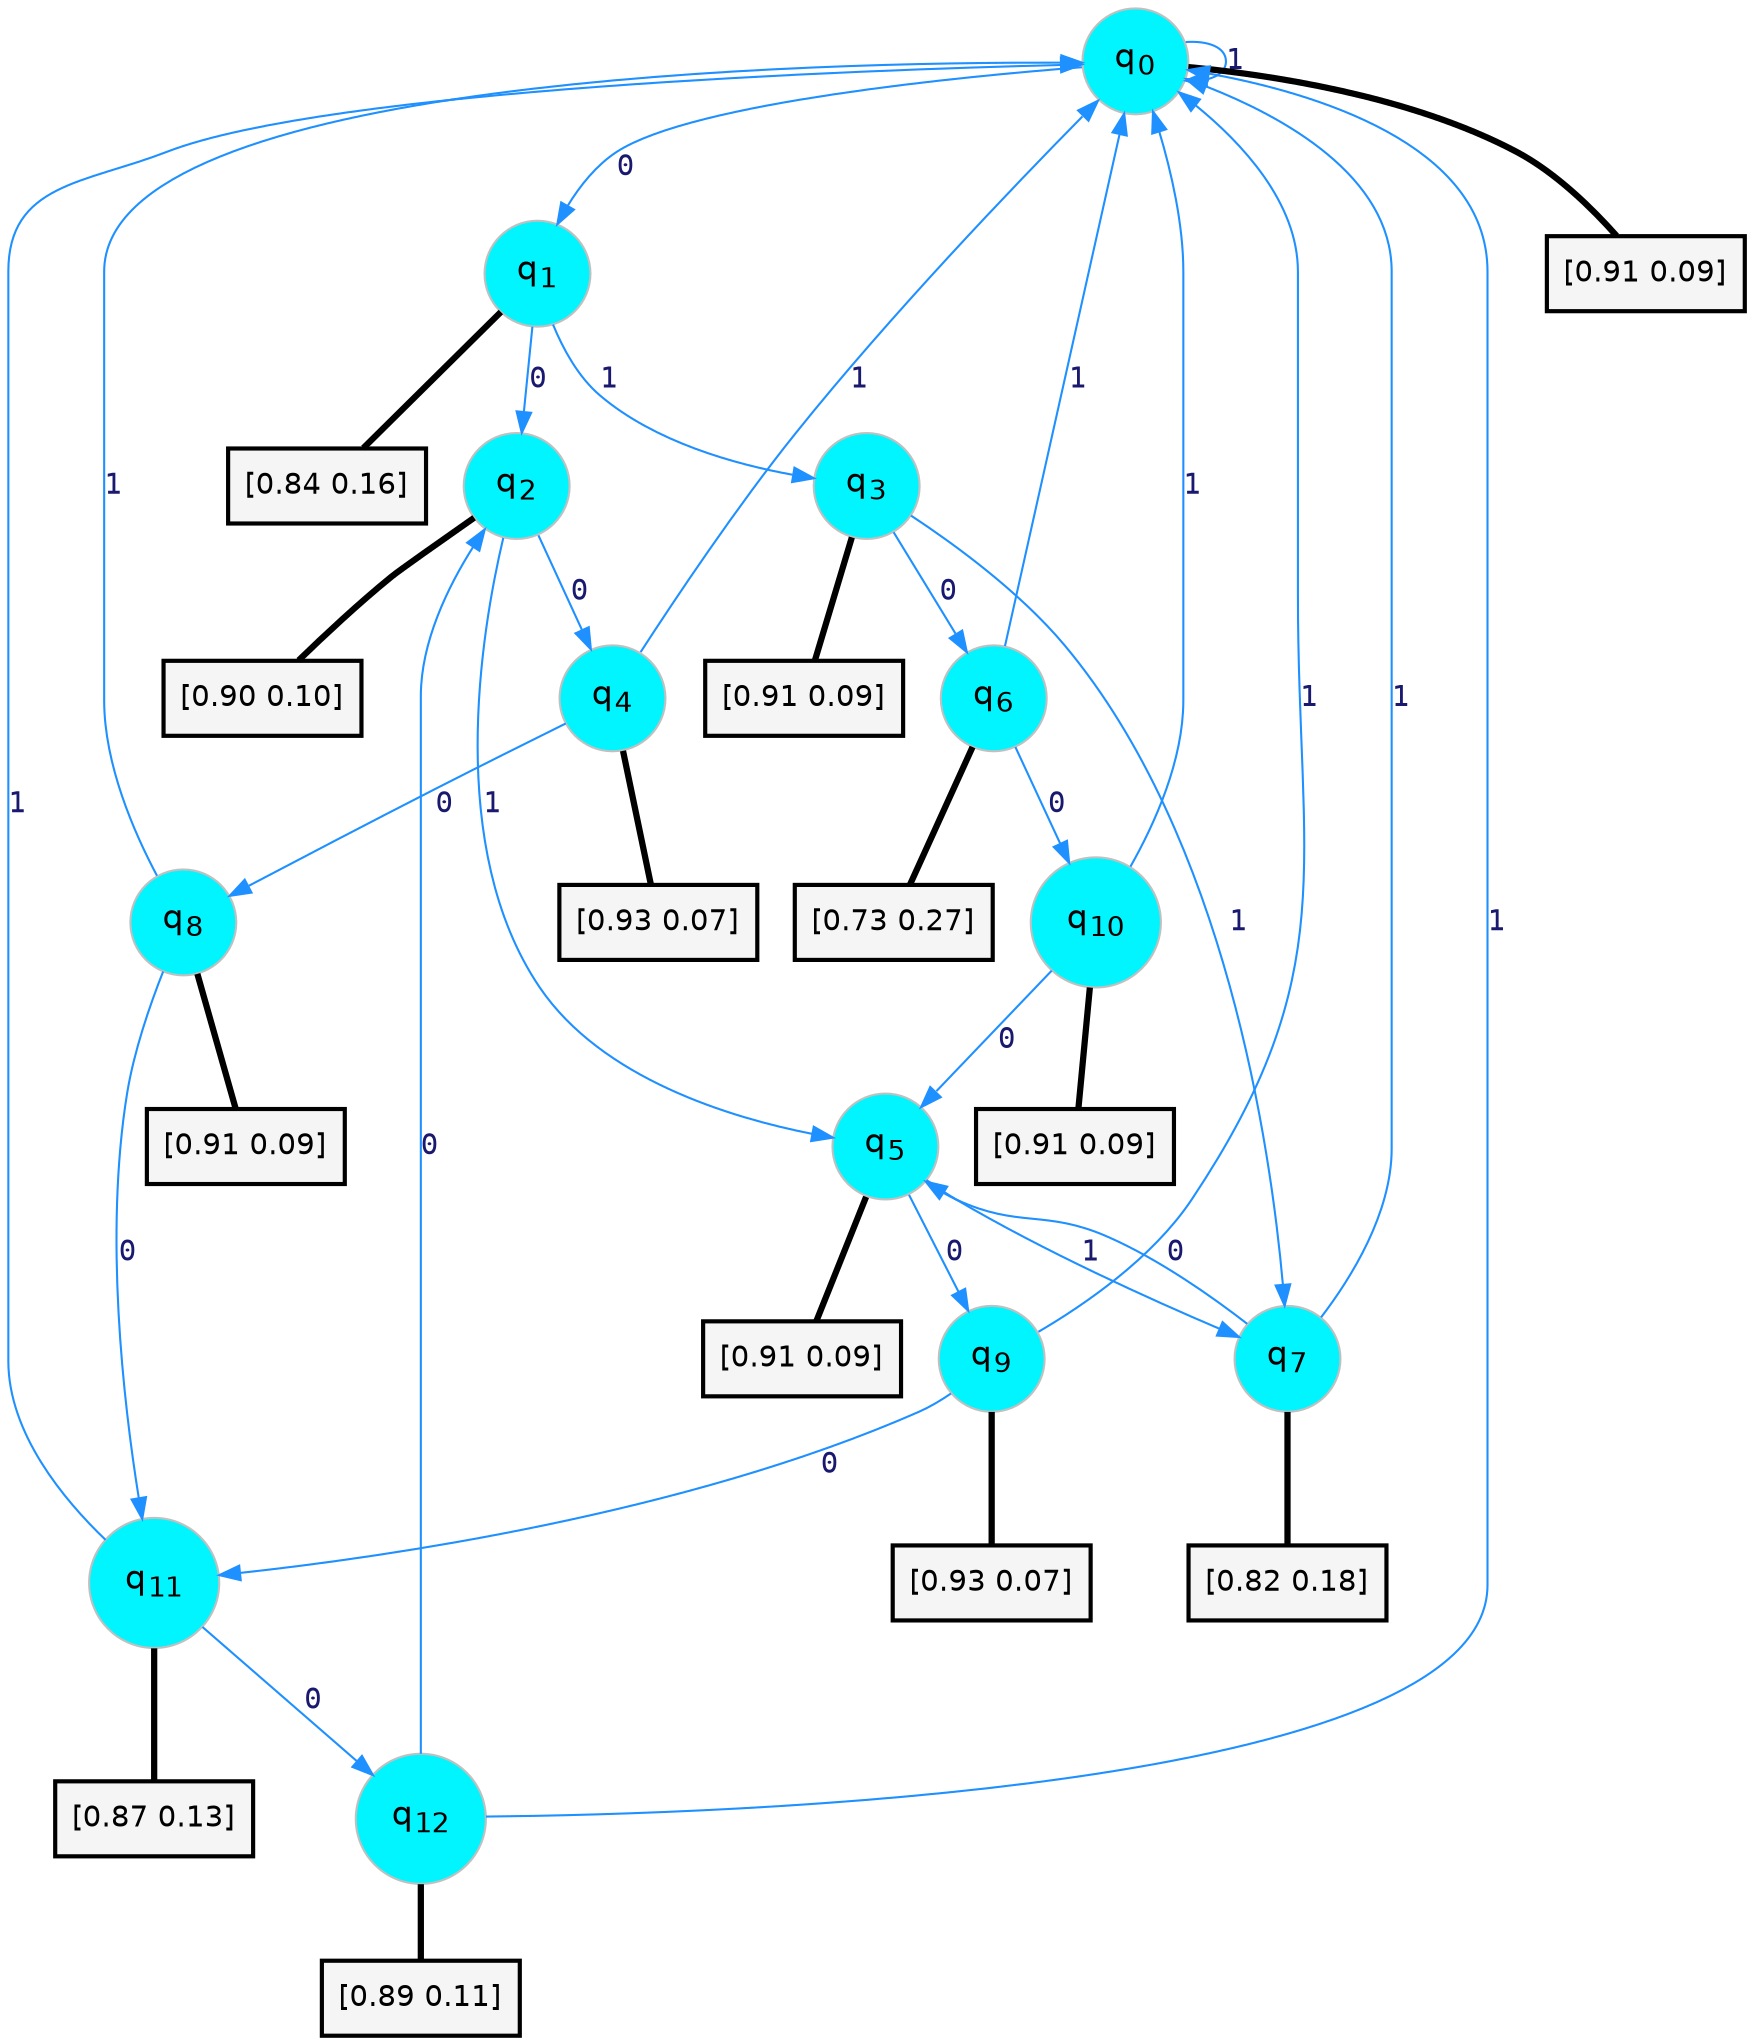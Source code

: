 digraph G {
graph [
bgcolor=transparent, dpi=300, rankdir=TD, size="40,25"];
node [
color=gray, fillcolor=turquoise1, fontcolor=black, fontname=Helvetica, fontsize=16, fontweight=bold, shape=circle, style=filled];
edge [
arrowsize=1, color=dodgerblue1, fontcolor=midnightblue, fontname=courier, fontweight=bold, penwidth=1, style=solid, weight=20];
0[label=<q<SUB>0</SUB>>];
1[label=<q<SUB>1</SUB>>];
2[label=<q<SUB>2</SUB>>];
3[label=<q<SUB>3</SUB>>];
4[label=<q<SUB>4</SUB>>];
5[label=<q<SUB>5</SUB>>];
6[label=<q<SUB>6</SUB>>];
7[label=<q<SUB>7</SUB>>];
8[label=<q<SUB>8</SUB>>];
9[label=<q<SUB>9</SUB>>];
10[label=<q<SUB>10</SUB>>];
11[label=<q<SUB>11</SUB>>];
12[label=<q<SUB>12</SUB>>];
13[label="[0.91 0.09]", shape=box,fontcolor=black, fontname=Helvetica, fontsize=14, penwidth=2, fillcolor=whitesmoke,color=black];
14[label="[0.84 0.16]", shape=box,fontcolor=black, fontname=Helvetica, fontsize=14, penwidth=2, fillcolor=whitesmoke,color=black];
15[label="[0.90 0.10]", shape=box,fontcolor=black, fontname=Helvetica, fontsize=14, penwidth=2, fillcolor=whitesmoke,color=black];
16[label="[0.91 0.09]", shape=box,fontcolor=black, fontname=Helvetica, fontsize=14, penwidth=2, fillcolor=whitesmoke,color=black];
17[label="[0.93 0.07]", shape=box,fontcolor=black, fontname=Helvetica, fontsize=14, penwidth=2, fillcolor=whitesmoke,color=black];
18[label="[0.91 0.09]", shape=box,fontcolor=black, fontname=Helvetica, fontsize=14, penwidth=2, fillcolor=whitesmoke,color=black];
19[label="[0.73 0.27]", shape=box,fontcolor=black, fontname=Helvetica, fontsize=14, penwidth=2, fillcolor=whitesmoke,color=black];
20[label="[0.82 0.18]", shape=box,fontcolor=black, fontname=Helvetica, fontsize=14, penwidth=2, fillcolor=whitesmoke,color=black];
21[label="[0.91 0.09]", shape=box,fontcolor=black, fontname=Helvetica, fontsize=14, penwidth=2, fillcolor=whitesmoke,color=black];
22[label="[0.93 0.07]", shape=box,fontcolor=black, fontname=Helvetica, fontsize=14, penwidth=2, fillcolor=whitesmoke,color=black];
23[label="[0.91 0.09]", shape=box,fontcolor=black, fontname=Helvetica, fontsize=14, penwidth=2, fillcolor=whitesmoke,color=black];
24[label="[0.87 0.13]", shape=box,fontcolor=black, fontname=Helvetica, fontsize=14, penwidth=2, fillcolor=whitesmoke,color=black];
25[label="[0.89 0.11]", shape=box,fontcolor=black, fontname=Helvetica, fontsize=14, penwidth=2, fillcolor=whitesmoke,color=black];
0->1 [label=0];
0->0 [label=1];
0->13 [arrowhead=none, penwidth=3,color=black];
1->2 [label=0];
1->3 [label=1];
1->14 [arrowhead=none, penwidth=3,color=black];
2->4 [label=0];
2->5 [label=1];
2->15 [arrowhead=none, penwidth=3,color=black];
3->6 [label=0];
3->7 [label=1];
3->16 [arrowhead=none, penwidth=3,color=black];
4->8 [label=0];
4->0 [label=1];
4->17 [arrowhead=none, penwidth=3,color=black];
5->9 [label=0];
5->7 [label=1];
5->18 [arrowhead=none, penwidth=3,color=black];
6->10 [label=0];
6->0 [label=1];
6->19 [arrowhead=none, penwidth=3,color=black];
7->5 [label=0];
7->0 [label=1];
7->20 [arrowhead=none, penwidth=3,color=black];
8->11 [label=0];
8->0 [label=1];
8->21 [arrowhead=none, penwidth=3,color=black];
9->11 [label=0];
9->0 [label=1];
9->22 [arrowhead=none, penwidth=3,color=black];
10->5 [label=0];
10->0 [label=1];
10->23 [arrowhead=none, penwidth=3,color=black];
11->12 [label=0];
11->0 [label=1];
11->24 [arrowhead=none, penwidth=3,color=black];
12->2 [label=0];
12->0 [label=1];
12->25 [arrowhead=none, penwidth=3,color=black];
}
